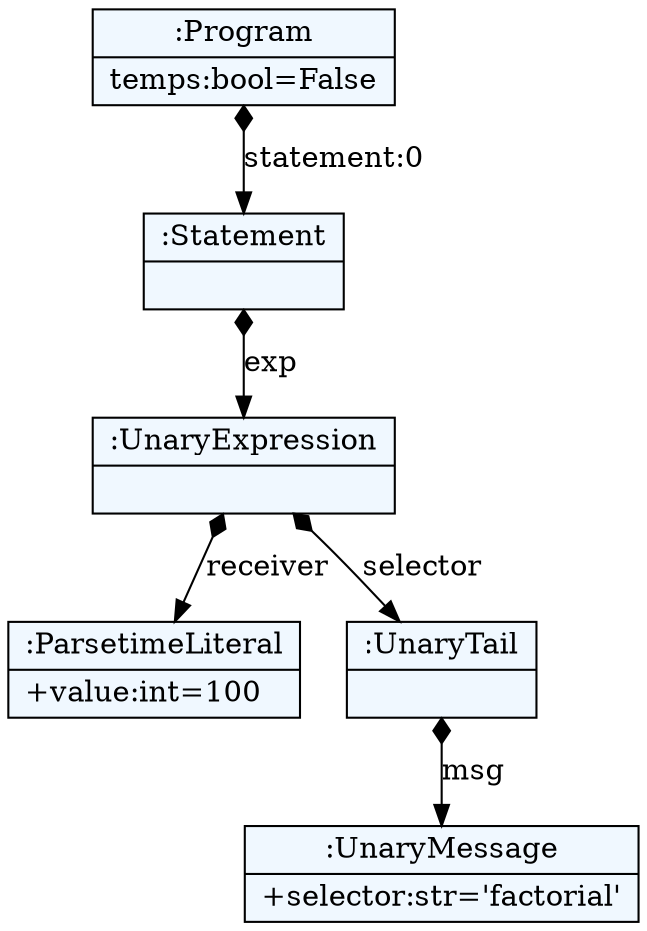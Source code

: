 
    digraph textX {
    fontname = "Bitstream Vera Sans"
    fontsize = 8
    node[
        shape=record,
        style=filled,
        fillcolor=aliceblue
    ]
    nodesep = 0.3
    edge[dir=black,arrowtail=empty]


2322663488144 -> 2322663488256 [label="statement:0" arrowtail=diamond dir=both]
2322663488256 -> 2322663489040 [label="exp" arrowtail=diamond dir=both]
2322663489040 -> 2322663489152 [label="receiver" arrowtail=diamond dir=both]
2322663489152[label="{:ParsetimeLiteral|+value:int=100\l}"]
2322663489040 -> 2322663489208 [label="selector" arrowtail=diamond dir=both]
2322663489208 -> 2322663489264 [label="msg" arrowtail=diamond dir=both]
2322663489264[label="{:UnaryMessage|+selector:str='factorial'\l}"]
2322663489208[label="{:UnaryTail|}"]
2322663489040[label="{:UnaryExpression|}"]
2322663488256[label="{:Statement|}"]
2322663488144[label="{:Program|temps:bool=False\l}"]

}

